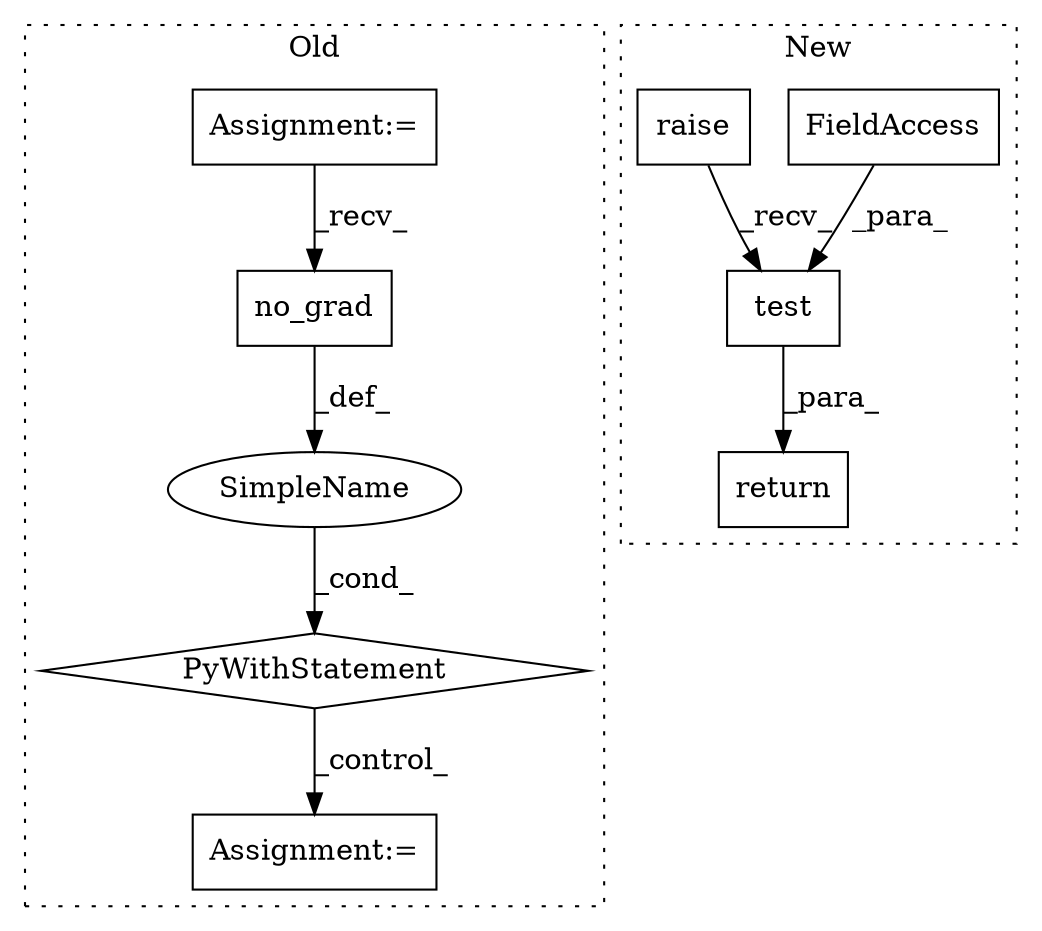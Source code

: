 digraph G {
subgraph cluster0 {
1 [label="no_grad" a="32" s="1796" l="9" shape="box"];
3 [label="PyWithStatement" a="104" s="1780,1805" l="10,2" shape="diamond"];
5 [label="SimpleName" a="42" s="" l="" shape="ellipse"];
6 [label="Assignment:=" a="7" s="1850" l="2" shape="box"];
8 [label="Assignment:=" a="7" s="1682" l="5" shape="box"];
label = "Old";
style="dotted";
}
subgraph cluster1 {
2 [label="test" a="32" s="1447,1465" l="5,1" shape="box"];
4 [label="FieldAccess" a="22" s="1459" l="6" shape="box"];
7 [label="raise" a="32" s="1439" l="7" shape="box"];
9 [label="return" a="41" s="1432" l="7" shape="box"];
label = "New";
style="dotted";
}
1 -> 5 [label="_def_"];
2 -> 9 [label="_para_"];
3 -> 6 [label="_control_"];
4 -> 2 [label="_para_"];
5 -> 3 [label="_cond_"];
7 -> 2 [label="_recv_"];
8 -> 1 [label="_recv_"];
}